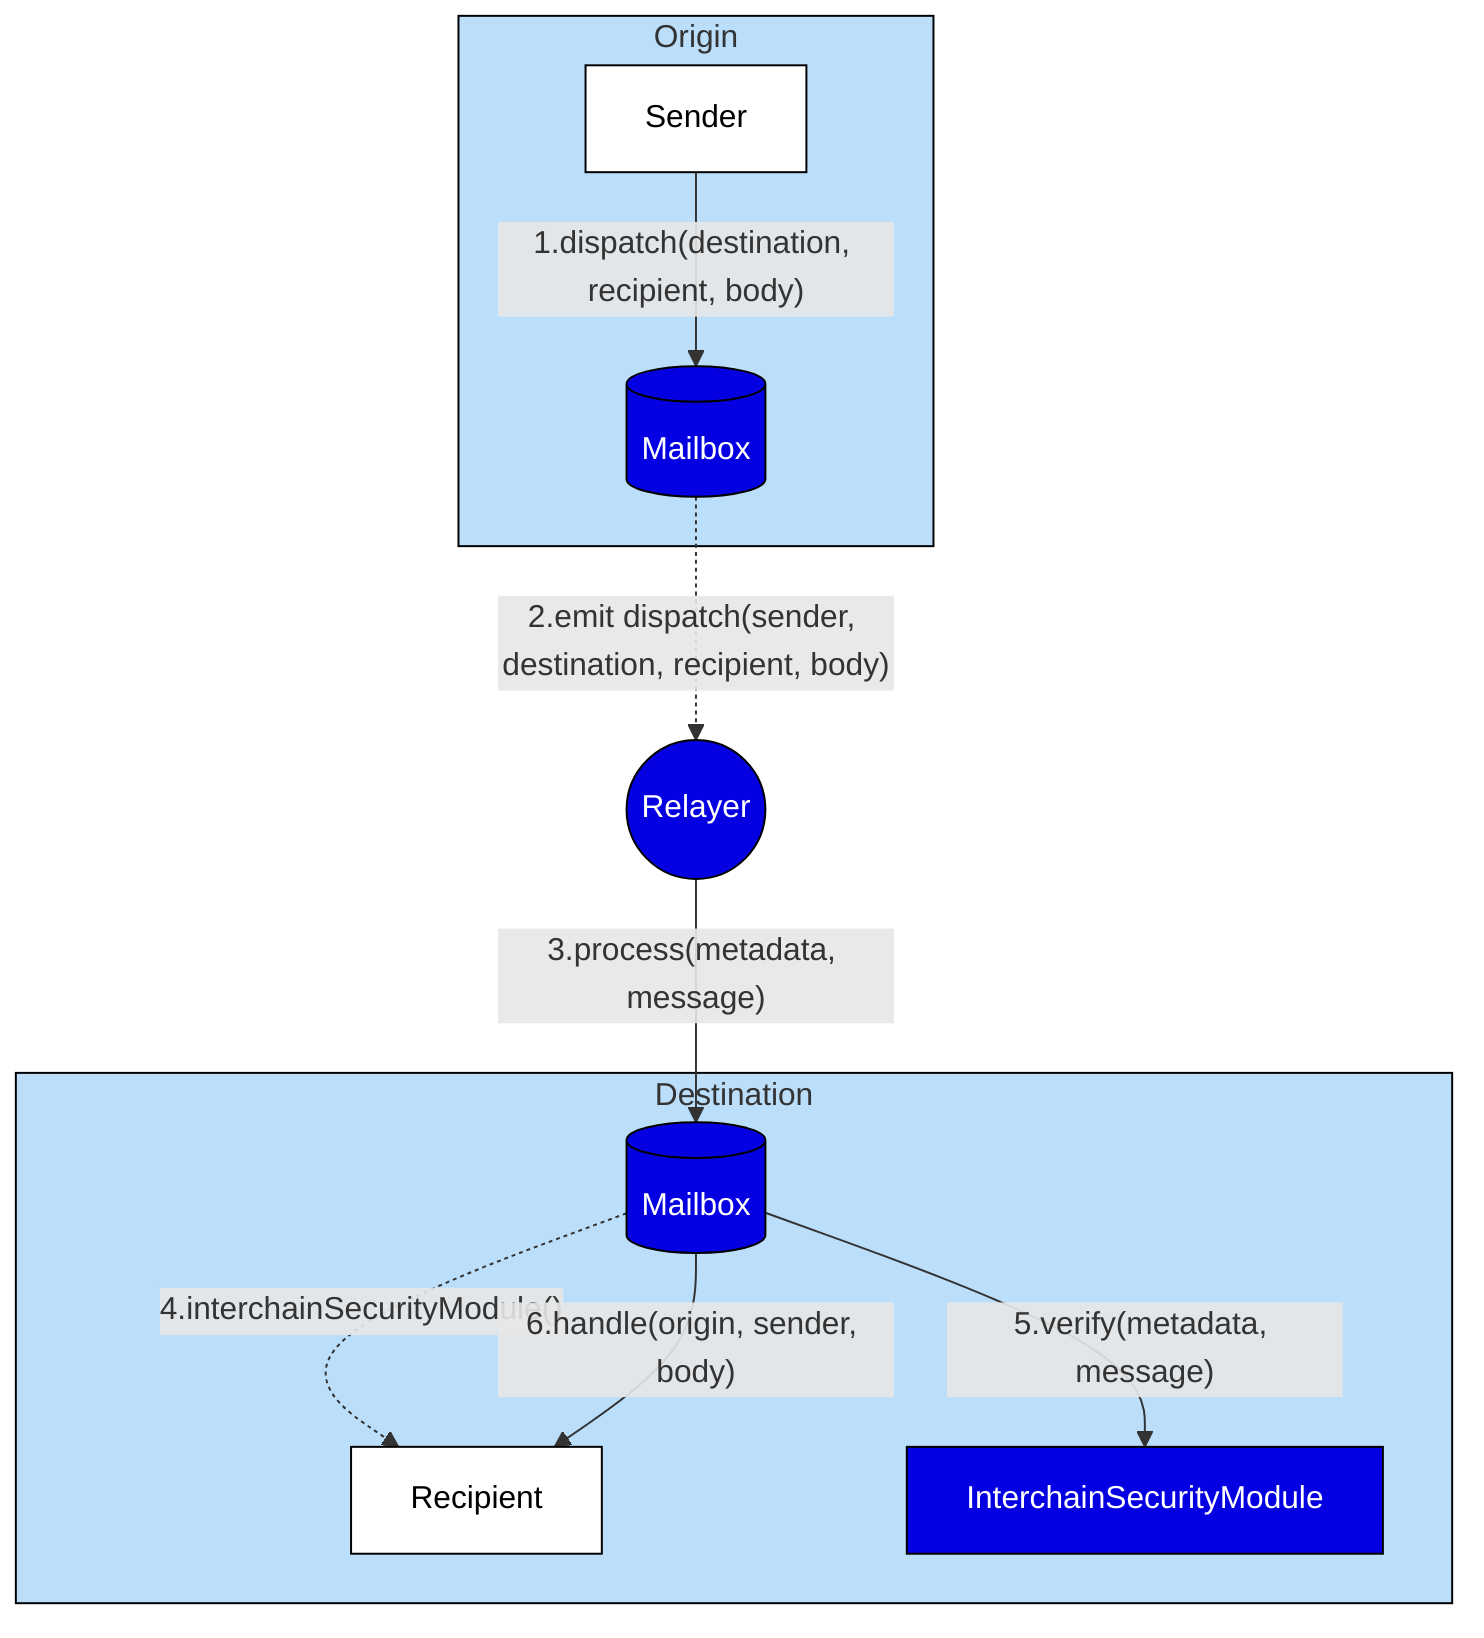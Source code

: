 flowchart TB
 subgraph Origin["Origin"]
        Sender["Sender"]
        M_O[("Mailbox")]
  end
 subgraph Destination["Destination"]
        Recipient["Recipient"]
        M_D[("Mailbox")]
        ISM["InterchainSecurityModule"]
  end
    Sender -- "1.dispatch(destination, recipient, body)" --> M_O
    M_O -. "2.emit dispatch(sender, destination, recipient, body)" .-> Relayer(("Relayer"))
    Relayer -- "3.process(metadata, message)" --> M_D
    M_D -. "4.interchainSecurityModule()" .-> Recipient
    M_D -- "5.verify(metadata, message)" --> ISM
    M_D -- "6.handle(origin, sender, body)" --> Recipient

    style Sender fill:#FFFFFF,color:#000000,stroke-width:1px,stroke-dasharray: 0,stroke:#000000
    style M_O stroke-width:1px,stroke-dasharray: 0,stroke:#000000,fill:#0500e2,color:#FFFFFF
    style Recipient fill:#FFFFFF,color:#000000,stroke-width:1px,stroke-dasharray: 0,stroke:#000000
    style M_D stroke-width:1px,stroke-dasharray: 0,stroke:#000000,fill:#0500e2,color:#FFFFFF
    style ISM stroke-width:1px,stroke-dasharray: 0,stroke:#000000,fill:#0500e2,color:#FFFFFF
    style Relayer stroke-width:1px,stroke-dasharray: 0,stroke:#000000,fill:#0500e2,color:#FFFFFF
    style Origin fill:#BBDEFB,stroke:#000000
    style Destination fill:#BBDEFB,stroke:#000000